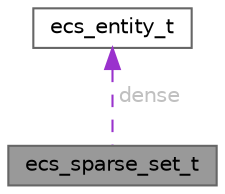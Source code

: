 digraph "ecs_sparse_set_t"
{
 // LATEX_PDF_SIZE
  bgcolor="transparent";
  edge [fontname=Helvetica,fontsize=10,labelfontname=Helvetica,labelfontsize=10];
  node [fontname=Helvetica,fontsize=10,shape=box,height=0.2,width=0.4];
  Node1 [id="Node000001",label="ecs_sparse_set_t",height=0.2,width=0.4,color="gray40", fillcolor="grey60", style="filled", fontcolor="black",tooltip=" "];
  Node2 -> Node1 [id="edge1_Node000001_Node000002",dir="back",color="darkorchid3",style="dashed",tooltip=" ",label=" dense",fontcolor="grey" ];
  Node2 [id="Node000002",label="ecs_entity_t",height=0.2,width=0.4,color="gray40", fillcolor="white", style="filled",URL="$structecs__entity__t.html",tooltip="An entity handle."];
}
